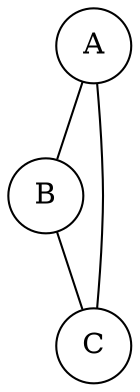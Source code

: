 Graph G005 {
  A [shape=circle];
  B [shape=circle];
  C [shape=circle];
  A -- B;
  A -- C;
  B -- C;
}
